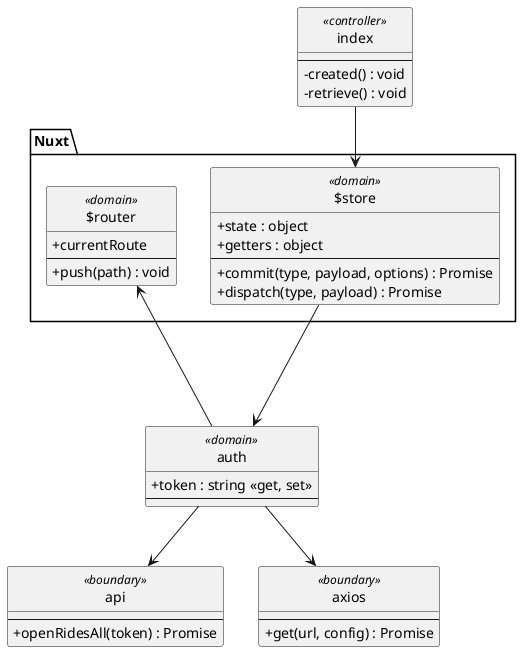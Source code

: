 @startuml UC12-Oversigt

skinparam shadowing false
skinparam classAttributeIconSize 0
skinparam monochrome true
skinparam backgroundColor transparent
skinparam style strictuml

package Nuxt {
    class $router <<domain>> {
        + currentRoute
        --
        + push(path) : void
    }

    class $store <<domain>> {
        + state : object
        + getters : object
        --
        + commit(type, payload, options) : Promise
        + dispatch(type, payload) : Promise
    }
}

class index <<controller>> {
    --
    - created() : void
    - retrieve() : void
}
index-->$store

class auth <<domain>> {
    + token : string <<get, set>>
    --
}
$store ---> auth
auth --> $router

class api <<boundary>> {
    --
    + openRidesAll(token) : Promise
}
auth --> api

class axios <<boundary>> {
    --
    + get(url, config) : Promise
}
auth --> axios

@enduml
